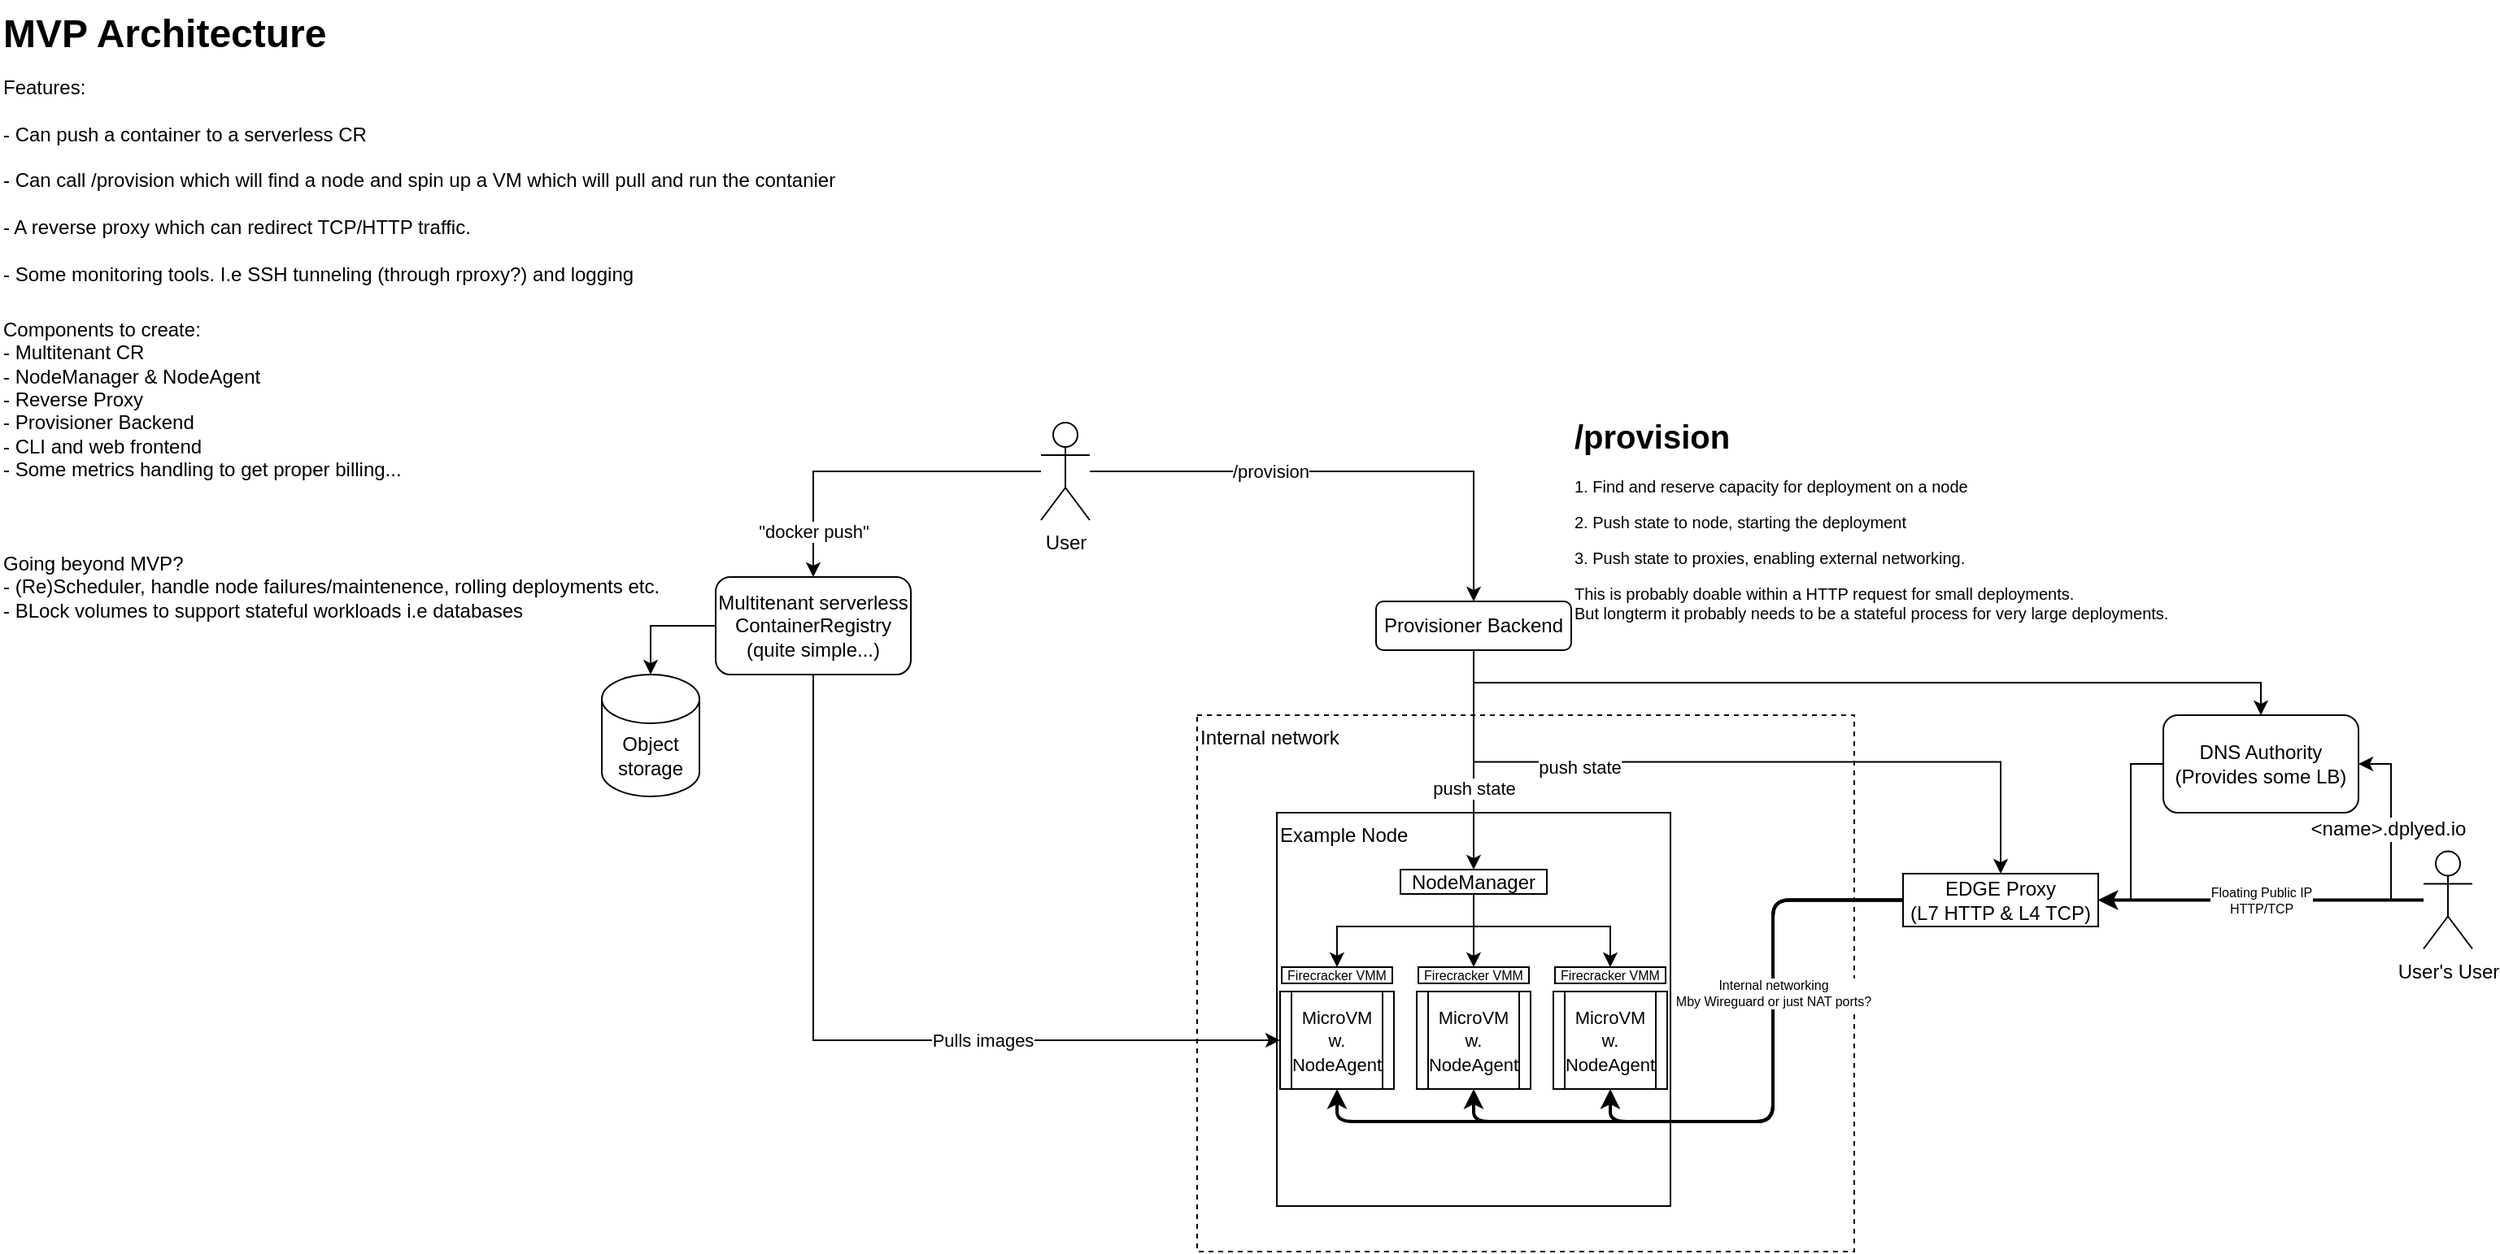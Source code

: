 <mxfile version="26.2.2">
  <diagram name="Page-1" id="5rqxuEU24Q9RjIC_nrNp">
    <mxGraphModel dx="1576" dy="659" grid="1" gridSize="10" guides="1" tooltips="1" connect="1" arrows="1" fold="1" page="1" pageScale="1" pageWidth="1550" pageHeight="1100" math="0" shadow="0">
      <root>
        <mxCell id="0" />
        <mxCell id="1" parent="0" />
        <mxCell id="XftDI_xavtV7cQK9SFd--62" value="Internal network&lt;div&gt;&lt;br/&gt;&lt;/div&gt;" style="rounded=0;whiteSpace=wrap;html=1;dashed=1;fillColor=none;align=left;verticalAlign=top;" parent="1" vertex="1">
          <mxGeometry x="736" y="440" width="404" height="330" as="geometry" />
        </mxCell>
        <mxCell id="XftDI_xavtV7cQK9SFd--26" value="Example Node" style="whiteSpace=wrap;html=1;aspect=fixed;verticalAlign=top;align=left;" parent="1" vertex="1">
          <mxGeometry x="785" y="500" width="242" height="242" as="geometry" />
        </mxCell>
        <mxCell id="XftDI_xavtV7cQK9SFd--37" style="edgeStyle=orthogonalEdgeStyle;rounded=0;orthogonalLoop=1;jettySize=auto;html=1;entryX=0.5;entryY=0;entryDx=0;entryDy=0;exitX=0.5;exitY=1;exitDx=0;exitDy=0;" parent="1" source="XftDI_xavtV7cQK9SFd--1" target="XftDI_xavtV7cQK9SFd--34" edge="1">
          <mxGeometry relative="1" as="geometry">
            <Array as="points">
              <mxPoint x="906" y="570" />
              <mxPoint x="990" y="570" />
            </Array>
          </mxGeometry>
        </mxCell>
        <mxCell id="XftDI_xavtV7cQK9SFd--38" style="edgeStyle=orthogonalEdgeStyle;rounded=0;orthogonalLoop=1;jettySize=auto;html=1;entryX=0.5;entryY=0;entryDx=0;entryDy=0;" parent="1" source="XftDI_xavtV7cQK9SFd--1" target="XftDI_xavtV7cQK9SFd--33" edge="1">
          <mxGeometry relative="1" as="geometry" />
        </mxCell>
        <mxCell id="XftDI_xavtV7cQK9SFd--39" style="edgeStyle=orthogonalEdgeStyle;rounded=0;orthogonalLoop=1;jettySize=auto;html=1;entryX=0.5;entryY=0;entryDx=0;entryDy=0;" parent="1" source="XftDI_xavtV7cQK9SFd--1" target="XftDI_xavtV7cQK9SFd--32" edge="1">
          <mxGeometry relative="1" as="geometry">
            <Array as="points">
              <mxPoint x="906" y="570" />
              <mxPoint x="822" y="570" />
            </Array>
          </mxGeometry>
        </mxCell>
        <mxCell id="XftDI_xavtV7cQK9SFd--1" value="NodeManager" style="rounded=0;whiteSpace=wrap;html=1;" parent="1" vertex="1">
          <mxGeometry x="861" y="535" width="90" height="15" as="geometry" />
        </mxCell>
        <mxCell id="XftDI_xavtV7cQK9SFd--11" style="edgeStyle=orthogonalEdgeStyle;rounded=0;orthogonalLoop=1;jettySize=auto;html=1;" parent="1" source="XftDI_xavtV7cQK9SFd--6" target="XftDI_xavtV7cQK9SFd--1" edge="1">
          <mxGeometry relative="1" as="geometry" />
        </mxCell>
        <mxCell id="XftDI_xavtV7cQK9SFd--12" value="push state" style="edgeLabel;html=1;align=center;verticalAlign=middle;resizable=0;points=[];" parent="XftDI_xavtV7cQK9SFd--11" vertex="1" connectable="0">
          <mxGeometry x="-0.165" y="2" relative="1" as="geometry">
            <mxPoint x="-2" y="28" as="offset" />
          </mxGeometry>
        </mxCell>
        <mxCell id="XftDI_xavtV7cQK9SFd--20" style="edgeStyle=orthogonalEdgeStyle;rounded=0;orthogonalLoop=1;jettySize=auto;html=1;exitX=0.5;exitY=1;exitDx=0;exitDy=0;" parent="1" source="XftDI_xavtV7cQK9SFd--6" target="XftDI_xavtV7cQK9SFd--17" edge="1">
          <mxGeometry relative="1" as="geometry" />
        </mxCell>
        <mxCell id="XftDI_xavtV7cQK9SFd--70" value="push state" style="edgeLabel;html=1;align=center;verticalAlign=middle;resizable=0;points=[];" parent="XftDI_xavtV7cQK9SFd--20" vertex="1" connectable="0">
          <mxGeometry x="-0.452" y="-3" relative="1" as="geometry">
            <mxPoint x="7" as="offset" />
          </mxGeometry>
        </mxCell>
        <mxCell id="AdsSLZrIDyogifaCDy0S-5" style="edgeStyle=orthogonalEdgeStyle;rounded=0;orthogonalLoop=1;jettySize=auto;html=1;entryX=0.5;entryY=0;entryDx=0;entryDy=0;fontFamily=Helvetica;fontSize=12;fontColor=default;exitX=0.5;exitY=1;exitDx=0;exitDy=0;" parent="1" source="XftDI_xavtV7cQK9SFd--6" target="AdsSLZrIDyogifaCDy0S-1" edge="1">
          <mxGeometry relative="1" as="geometry" />
        </mxCell>
        <mxCell id="XftDI_xavtV7cQK9SFd--6" value="Provisioner Backend" style="rounded=1;whiteSpace=wrap;html=1;" parent="1" vertex="1">
          <mxGeometry x="846" y="370" width="120" height="30" as="geometry" />
        </mxCell>
        <mxCell id="XftDI_xavtV7cQK9SFd--15" style="edgeStyle=orthogonalEdgeStyle;rounded=0;orthogonalLoop=1;jettySize=auto;html=1;" parent="1" source="XftDI_xavtV7cQK9SFd--14" target="XftDI_xavtV7cQK9SFd--6" edge="1">
          <mxGeometry relative="1" as="geometry" />
        </mxCell>
        <mxCell id="XftDI_xavtV7cQK9SFd--16" value="/provision" style="edgeLabel;html=1;align=center;verticalAlign=middle;resizable=0;points=[];" parent="XftDI_xavtV7cQK9SFd--15" vertex="1" connectable="0">
          <mxGeometry x="0.138" y="-3" relative="1" as="geometry">
            <mxPoint x="-69" y="-3" as="offset" />
          </mxGeometry>
        </mxCell>
        <mxCell id="XftDI_xavtV7cQK9SFd--54" style="edgeStyle=orthogonalEdgeStyle;rounded=0;orthogonalLoop=1;jettySize=auto;html=1;" parent="1" source="XftDI_xavtV7cQK9SFd--14" target="XftDI_xavtV7cQK9SFd--53" edge="1">
          <mxGeometry relative="1" as="geometry" />
        </mxCell>
        <mxCell id="XftDI_xavtV7cQK9SFd--55" value="&quot;docker push&quot;" style="edgeLabel;html=1;align=center;verticalAlign=middle;resizable=0;points=[];" parent="XftDI_xavtV7cQK9SFd--54" vertex="1" connectable="0">
          <mxGeometry x="0.475" y="5" relative="1" as="geometry">
            <mxPoint x="-5" y="26" as="offset" />
          </mxGeometry>
        </mxCell>
        <mxCell id="XftDI_xavtV7cQK9SFd--14" value="User" style="shape=umlActor;verticalLabelPosition=bottom;verticalAlign=top;html=1;outlineConnect=0;" parent="1" vertex="1">
          <mxGeometry x="640" y="260" width="30" height="60" as="geometry" />
        </mxCell>
        <mxCell id="XftDI_xavtV7cQK9SFd--41" style="edgeStyle=orthogonalEdgeStyle;rounded=1;orthogonalLoop=1;jettySize=auto;html=1;entryX=0.5;entryY=1;entryDx=0;entryDy=0;fontSize=11;strokeWidth=2;curved=0;" parent="1" source="XftDI_xavtV7cQK9SFd--17" target="XftDI_xavtV7cQK9SFd--27" edge="1">
          <mxGeometry relative="1" as="geometry">
            <Array as="points">
              <mxPoint x="1090" y="554" />
              <mxPoint x="1090" y="690" />
              <mxPoint x="990" y="690" />
            </Array>
          </mxGeometry>
        </mxCell>
        <mxCell id="XftDI_xavtV7cQK9SFd--43" style="edgeStyle=orthogonalEdgeStyle;rounded=1;orthogonalLoop=1;jettySize=auto;html=1;entryX=0.5;entryY=1;entryDx=0;entryDy=0;fontSize=11;strokeWidth=2;curved=0;" parent="1" source="XftDI_xavtV7cQK9SFd--17" target="XftDI_xavtV7cQK9SFd--29" edge="1">
          <mxGeometry relative="1" as="geometry">
            <Array as="points">
              <mxPoint x="1090" y="554" />
              <mxPoint x="1090" y="690" />
              <mxPoint x="906" y="690" />
            </Array>
          </mxGeometry>
        </mxCell>
        <mxCell id="XftDI_xavtV7cQK9SFd--44" style="edgeStyle=orthogonalEdgeStyle;rounded=1;orthogonalLoop=1;jettySize=auto;html=1;entryX=0.5;entryY=1;entryDx=0;entryDy=0;fontSize=11;strokeWidth=2;curved=0;" parent="1" source="XftDI_xavtV7cQK9SFd--17" target="XftDI_xavtV7cQK9SFd--28" edge="1">
          <mxGeometry relative="1" as="geometry">
            <Array as="points">
              <mxPoint x="1090" y="554" />
              <mxPoint x="1090" y="690" />
              <mxPoint x="822" y="690" />
            </Array>
          </mxGeometry>
        </mxCell>
        <mxCell id="XftDI_xavtV7cQK9SFd--50" value="Internal networking&lt;br&gt;Mby Wireguard or just NAT port&lt;span style=&quot;background-color: light-dark(#ffffff, var(--ge-dark-color, #121212)); color: light-dark(rgb(0, 0, 0), rgb(255, 255, 255));&quot;&gt;s?&lt;/span&gt;" style="edgeLabel;html=1;align=center;verticalAlign=middle;resizable=0;points=[];fontSize=8;" parent="XftDI_xavtV7cQK9SFd--44" vertex="1" connectable="0">
          <mxGeometry x="-0.507" y="2" relative="1" as="geometry">
            <mxPoint x="-2" y="12" as="offset" />
          </mxGeometry>
        </mxCell>
        <mxCell id="XftDI_xavtV7cQK9SFd--17" value="EDGE Proxy&lt;div&gt;(L7 HTTP &amp;amp; L4 TCP)&lt;/div&gt;" style="rounded=0;whiteSpace=wrap;html=1;" parent="1" vertex="1">
          <mxGeometry x="1170" y="537.5" width="120" height="32.5" as="geometry" />
        </mxCell>
        <mxCell id="XftDI_xavtV7cQK9SFd--25" style="edgeStyle=orthogonalEdgeStyle;rounded=0;orthogonalLoop=1;jettySize=auto;html=1;entryX=1;entryY=0.5;entryDx=0;entryDy=0;strokeWidth=2;" parent="1" source="XftDI_xavtV7cQK9SFd--24" target="XftDI_xavtV7cQK9SFd--17" edge="1">
          <mxGeometry relative="1" as="geometry" />
        </mxCell>
        <mxCell id="XftDI_xavtV7cQK9SFd--46" value="Floating Public IP&lt;br&gt;HTTP/TCP" style="edgeLabel;html=1;align=center;verticalAlign=middle;resizable=0;points=[];fontSize=8;" parent="XftDI_xavtV7cQK9SFd--25" vertex="1" connectable="0">
          <mxGeometry x="-0.291" y="2" relative="1" as="geometry">
            <mxPoint x="-29" y="-2" as="offset" />
          </mxGeometry>
        </mxCell>
        <mxCell id="AdsSLZrIDyogifaCDy0S-2" style="edgeStyle=orthogonalEdgeStyle;rounded=0;orthogonalLoop=1;jettySize=auto;html=1;entryX=1;entryY=0.5;entryDx=0;entryDy=0;fontFamily=Helvetica;fontSize=12;fontColor=default;" parent="1" source="XftDI_xavtV7cQK9SFd--24" target="AdsSLZrIDyogifaCDy0S-1" edge="1">
          <mxGeometry relative="1" as="geometry" />
        </mxCell>
        <mxCell id="AdsSLZrIDyogifaCDy0S-4" value="&amp;lt;name&amp;gt;.dplyed.io" style="edgeLabel;html=1;align=center;verticalAlign=middle;resizable=0;points=[];rounded=0;dashed=1;strokeColor=default;fontFamily=Helvetica;fontSize=12;fontColor=default;fillColor=none;" parent="AdsSLZrIDyogifaCDy0S-2" vertex="1" connectable="0">
          <mxGeometry x="0.198" y="2" relative="1" as="geometry">
            <mxPoint y="10" as="offset" />
          </mxGeometry>
        </mxCell>
        <mxCell id="XftDI_xavtV7cQK9SFd--24" value="User&#39;s User" style="shape=umlActor;verticalLabelPosition=bottom;verticalAlign=top;html=1;outlineConnect=0;" parent="1" vertex="1">
          <mxGeometry x="1490" y="523.75" width="30" height="60" as="geometry" />
        </mxCell>
        <mxCell id="XftDI_xavtV7cQK9SFd--27" value="&lt;span style=&quot;font-size: 11px;&quot;&gt;MicroVM&lt;/span&gt;&lt;br style=&quot;font-size: 11px;&quot;&gt;&lt;span style=&quot;font-size: 11px;&quot;&gt;w. NodeAgent&lt;/span&gt;" style="shape=process;whiteSpace=wrap;html=1;backgroundOutline=1;" parent="1" vertex="1">
          <mxGeometry x="955" y="610" width="70" height="60" as="geometry" />
        </mxCell>
        <mxCell id="XftDI_xavtV7cQK9SFd--28" value="&lt;font style=&quot;font-size: 11px;&quot;&gt;MicroVM&lt;br&gt;w. NodeAgent&lt;/font&gt;" style="shape=process;whiteSpace=wrap;html=1;backgroundOutline=1;" parent="1" vertex="1">
          <mxGeometry x="787" y="610" width="70" height="60" as="geometry" />
        </mxCell>
        <mxCell id="XftDI_xavtV7cQK9SFd--29" value="&lt;span style=&quot;font-size: 11px;&quot;&gt;MicroVM&lt;/span&gt;&lt;br style=&quot;font-size: 11px;&quot;&gt;&lt;span style=&quot;font-size: 11px;&quot;&gt;w. NodeAgent&lt;/span&gt;" style="shape=process;whiteSpace=wrap;html=1;backgroundOutline=1;" parent="1" vertex="1">
          <mxGeometry x="871" y="610" width="70" height="60" as="geometry" />
        </mxCell>
        <mxCell id="XftDI_xavtV7cQK9SFd--32" value="Firecracker VMM" style="rounded=0;whiteSpace=wrap;html=1;fontSize=8;" parent="1" vertex="1">
          <mxGeometry x="788" y="595" width="68" height="10" as="geometry" />
        </mxCell>
        <mxCell id="XftDI_xavtV7cQK9SFd--33" value="Firecracker VMM" style="rounded=0;whiteSpace=wrap;html=1;fontSize=8;" parent="1" vertex="1">
          <mxGeometry x="872" y="595" width="68" height="10" as="geometry" />
        </mxCell>
        <mxCell id="XftDI_xavtV7cQK9SFd--34" value="Firecracker VMM" style="rounded=0;whiteSpace=wrap;html=1;fontSize=8;" parent="1" vertex="1">
          <mxGeometry x="956" y="595" width="68" height="10" as="geometry" />
        </mxCell>
        <mxCell id="XftDI_xavtV7cQK9SFd--48" value="&lt;h1 style=&quot;margin-top: 0px;&quot;&gt;/provision&lt;/h1&gt;&lt;p&gt;1. Find and reserve capacity for deployment on a node&lt;/p&gt;&lt;p&gt;2. Push state to node, starting the deployment&lt;/p&gt;&lt;p&gt;&lt;span style=&quot;background-color: transparent; color: light-dark(rgb(0, 0, 0), rgb(255, 255, 255));&quot;&gt;3. Push state to proxies, enabling external networking.&lt;/span&gt;&lt;/p&gt;&lt;p&gt;&lt;span style=&quot;background-color: transparent; color: light-dark(rgb(0, 0, 0), rgb(255, 255, 255));&quot;&gt;This is probably doable within a HTTP request for small deployments.&lt;br&gt;But longterm it probably needs to be a stateful process for very large deployments.&lt;/span&gt;&lt;/p&gt;" style="text;html=1;whiteSpace=wrap;overflow=hidden;rounded=0;fontSize=10;" parent="1" vertex="1">
          <mxGeometry x="966" y="250" width="369" height="150" as="geometry" />
        </mxCell>
        <mxCell id="XftDI_xavtV7cQK9SFd--56" style="edgeStyle=orthogonalEdgeStyle;rounded=0;orthogonalLoop=1;jettySize=auto;html=1;entryX=0;entryY=0.5;entryDx=0;entryDy=0;exitX=0.5;exitY=1;exitDx=0;exitDy=0;" parent="1" source="XftDI_xavtV7cQK9SFd--53" target="XftDI_xavtV7cQK9SFd--28" edge="1">
          <mxGeometry relative="1" as="geometry" />
        </mxCell>
        <mxCell id="XftDI_xavtV7cQK9SFd--59" value="Pulls images" style="edgeLabel;html=1;align=center;verticalAlign=middle;resizable=0;points=[];" parent="XftDI_xavtV7cQK9SFd--56" vertex="1" connectable="0">
          <mxGeometry x="0.057" y="-5" relative="1" as="geometry">
            <mxPoint x="58" y="-5" as="offset" />
          </mxGeometry>
        </mxCell>
        <mxCell id="XftDI_xavtV7cQK9SFd--53" value="Multitenant serverless&lt;br&gt;ContainerRegistry&lt;br&gt;(quite simple...)" style="rounded=1;whiteSpace=wrap;html=1;" parent="1" vertex="1">
          <mxGeometry x="440" y="355" width="120" height="60" as="geometry" />
        </mxCell>
        <mxCell id="XftDI_xavtV7cQK9SFd--60" value="&lt;h1 style=&quot;margin-top: 0px;&quot;&gt;&lt;span style=&quot;background-color: transparent; color: light-dark(rgb(0, 0, 0), rgb(255, 255, 255));&quot;&gt;MVP Architecture&lt;br&gt;&lt;span style=&quot;font-size: 12px; font-weight: 400;&quot;&gt;Features:&lt;br&gt;- Can push a container to a serverless CR&lt;br&gt;&lt;/span&gt;&lt;/span&gt;&lt;span style=&quot;font-size: 12px; font-weight: 400; background-color: transparent; color: light-dark(rgb(0, 0, 0), rgb(255, 255, 255));&quot;&gt;- Can call /provision which will find a node and spin up a VM which will pull and run the contanier&lt;br&gt;&lt;/span&gt;&lt;span style=&quot;font-size: 12px; font-weight: 400; background-color: transparent; color: light-dark(rgb(0, 0, 0), rgb(255, 255, 255));&quot;&gt;- A reverse proxy which can redirect TCP/HTTP traffic.&lt;br&gt;- Some monitoring tools. I.e SSH tunneling (through rproxy?) and logging&lt;/span&gt;&lt;/h1&gt;&lt;div&gt;&lt;span style=&quot;font-size: 12px; font-weight: 400; background-color: transparent; color: light-dark(rgb(0, 0, 0), rgb(255, 255, 255));&quot;&gt;Components to create:&lt;br&gt;- Multitenant CR&lt;/span&gt;&lt;/div&gt;&lt;div&gt;&lt;span style=&quot;font-size: 12px; font-weight: 400; background-color: transparent; color: light-dark(rgb(0, 0, 0), rgb(255, 255, 255));&quot;&gt;- NodeManager &amp;amp; NodeAgent&lt;br&gt;&lt;/span&gt;&lt;/div&gt;&lt;div&gt;&lt;span style=&quot;font-size: 12px; font-weight: 400; background-color: transparent; color: light-dark(rgb(0, 0, 0), rgb(255, 255, 255));&quot;&gt;- Reverse Proxy&lt;/span&gt;&lt;/div&gt;&lt;div&gt;&lt;span style=&quot;font-size: 12px; font-weight: 400; background-color: transparent; color: light-dark(rgb(0, 0, 0), rgb(255, 255, 255));&quot;&gt;- Provisioner Backend&lt;/span&gt;&lt;/div&gt;&lt;div&gt;&lt;span style=&quot;font-size: 12px; font-weight: 400; background-color: transparent; color: light-dark(rgb(0, 0, 0), rgb(255, 255, 255));&quot;&gt;- CLI and web frontend&lt;/span&gt;&lt;/div&gt;&lt;div&gt;&lt;span style=&quot;font-size: 12px; font-weight: 400; background-color: transparent; color: light-dark(rgb(0, 0, 0), rgb(255, 255, 255));&quot;&gt;- Some metrics handling to get proper billing...&lt;/span&gt;&lt;/div&gt;&lt;div&gt;&lt;span style=&quot;font-size: 12px; font-weight: 400; background-color: transparent; color: light-dark(rgb(0, 0, 0), rgb(255, 255, 255));&quot;&gt;&lt;br&gt;&lt;/span&gt;&lt;/div&gt;&lt;div&gt;&lt;span style=&quot;font-size: 12px; font-weight: 400; background-color: transparent; color: light-dark(rgb(0, 0, 0), rgb(255, 255, 255));&quot;&gt;&lt;br&gt;&lt;/span&gt;&lt;/div&gt;&lt;div&gt;&lt;span style=&quot;font-size: 12px; font-weight: 400; background-color: transparent; color: light-dark(rgb(0, 0, 0), rgb(255, 255, 255));&quot;&gt;&lt;br&gt;&lt;/span&gt;&lt;/div&gt;&lt;div&gt;&lt;span style=&quot;font-size: 12px; font-weight: 400; background-color: transparent; color: light-dark(rgb(0, 0, 0), rgb(255, 255, 255));&quot;&gt;Going beyond MVP?&lt;br&gt;- (Re)Scheduler, handle node failures/maintenence, rolling deployments etc.&lt;br&gt;- BLock volumes to support stateful workloads i.e databases&lt;br&gt;- Cronjobs?&lt;/span&gt;&lt;/div&gt;&lt;div&gt;- Managed DNS&lt;/div&gt;&lt;div&gt;&lt;span style=&quot;font-size: 12px; font-weight: 400; background-color: transparent; color: light-dark(rgb(0, 0, 0), rgb(255, 255, 255));&quot;&gt;&lt;br&gt;&lt;br&gt;&lt;/span&gt;&lt;/div&gt;" style="text;html=1;whiteSpace=wrap;overflow=hidden;rounded=0;" parent="1" vertex="1">
          <mxGeometry width="530" height="380" as="geometry" />
        </mxCell>
        <mxCell id="XftDI_xavtV7cQK9SFd--65" value="Object storage" style="shape=cylinder3;whiteSpace=wrap;html=1;boundedLbl=1;backgroundOutline=1;size=15;" parent="1" vertex="1">
          <mxGeometry x="370" y="415" width="60" height="75" as="geometry" />
        </mxCell>
        <mxCell id="XftDI_xavtV7cQK9SFd--68" style="edgeStyle=orthogonalEdgeStyle;rounded=0;orthogonalLoop=1;jettySize=auto;html=1;entryX=0.5;entryY=0;entryDx=0;entryDy=0;entryPerimeter=0;" parent="1" source="XftDI_xavtV7cQK9SFd--53" target="XftDI_xavtV7cQK9SFd--65" edge="1">
          <mxGeometry relative="1" as="geometry">
            <mxPoint x="380.0" y="395" as="targetPoint" />
          </mxGeometry>
        </mxCell>
        <mxCell id="AdsSLZrIDyogifaCDy0S-3" style="edgeStyle=orthogonalEdgeStyle;rounded=0;orthogonalLoop=1;jettySize=auto;html=1;entryX=1;entryY=0.5;entryDx=0;entryDy=0;fontFamily=Helvetica;fontSize=12;fontColor=default;" parent="1" source="AdsSLZrIDyogifaCDy0S-1" target="XftDI_xavtV7cQK9SFd--17" edge="1">
          <mxGeometry relative="1" as="geometry" />
        </mxCell>
        <mxCell id="AdsSLZrIDyogifaCDy0S-1" value="DNS Authority&lt;br&gt;(Provides some&amp;nbsp;&lt;span style=&quot;background-color: transparent; color: light-dark(rgb(0, 0, 0), rgb(255, 255, 255));&quot;&gt;LB)&lt;/span&gt;" style="rounded=1;whiteSpace=wrap;html=1;strokeColor=default;align=center;verticalAlign=middle;fontFamily=Helvetica;fontSize=12;fontColor=default;fillColor=none;" parent="1" vertex="1">
          <mxGeometry x="1330" y="440" width="120" height="60" as="geometry" />
        </mxCell>
      </root>
    </mxGraphModel>
  </diagram>
</mxfile>
